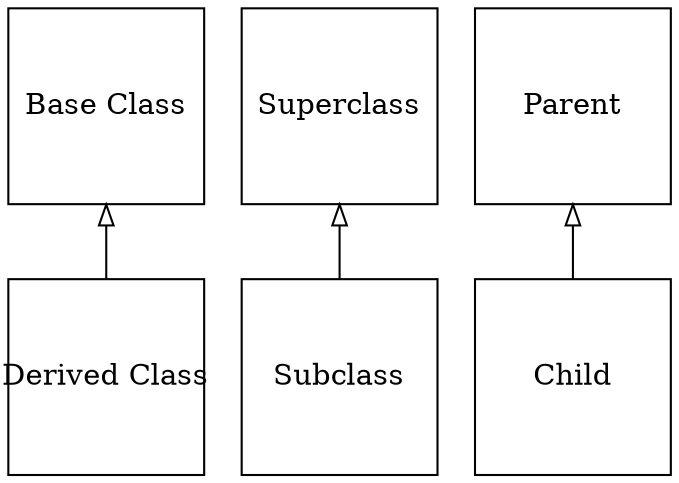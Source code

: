 digraph {

    // dot -Tpng -Gdpi=80 -Nfontname=Helvetica -Efontname=Helvetica -o is_a.png is_a.dot

    rankdir=TB
    node [shape=square, fixedsize=true, width=1.3]
    edge [arrowtail="empty"]

    base [label="Base Class"]
    derived [label="Derived Class"]


    base -> derived [dir=back]
    Superclass -> Subclass [dir=back]
    Parent -> Child [dir=back]
}